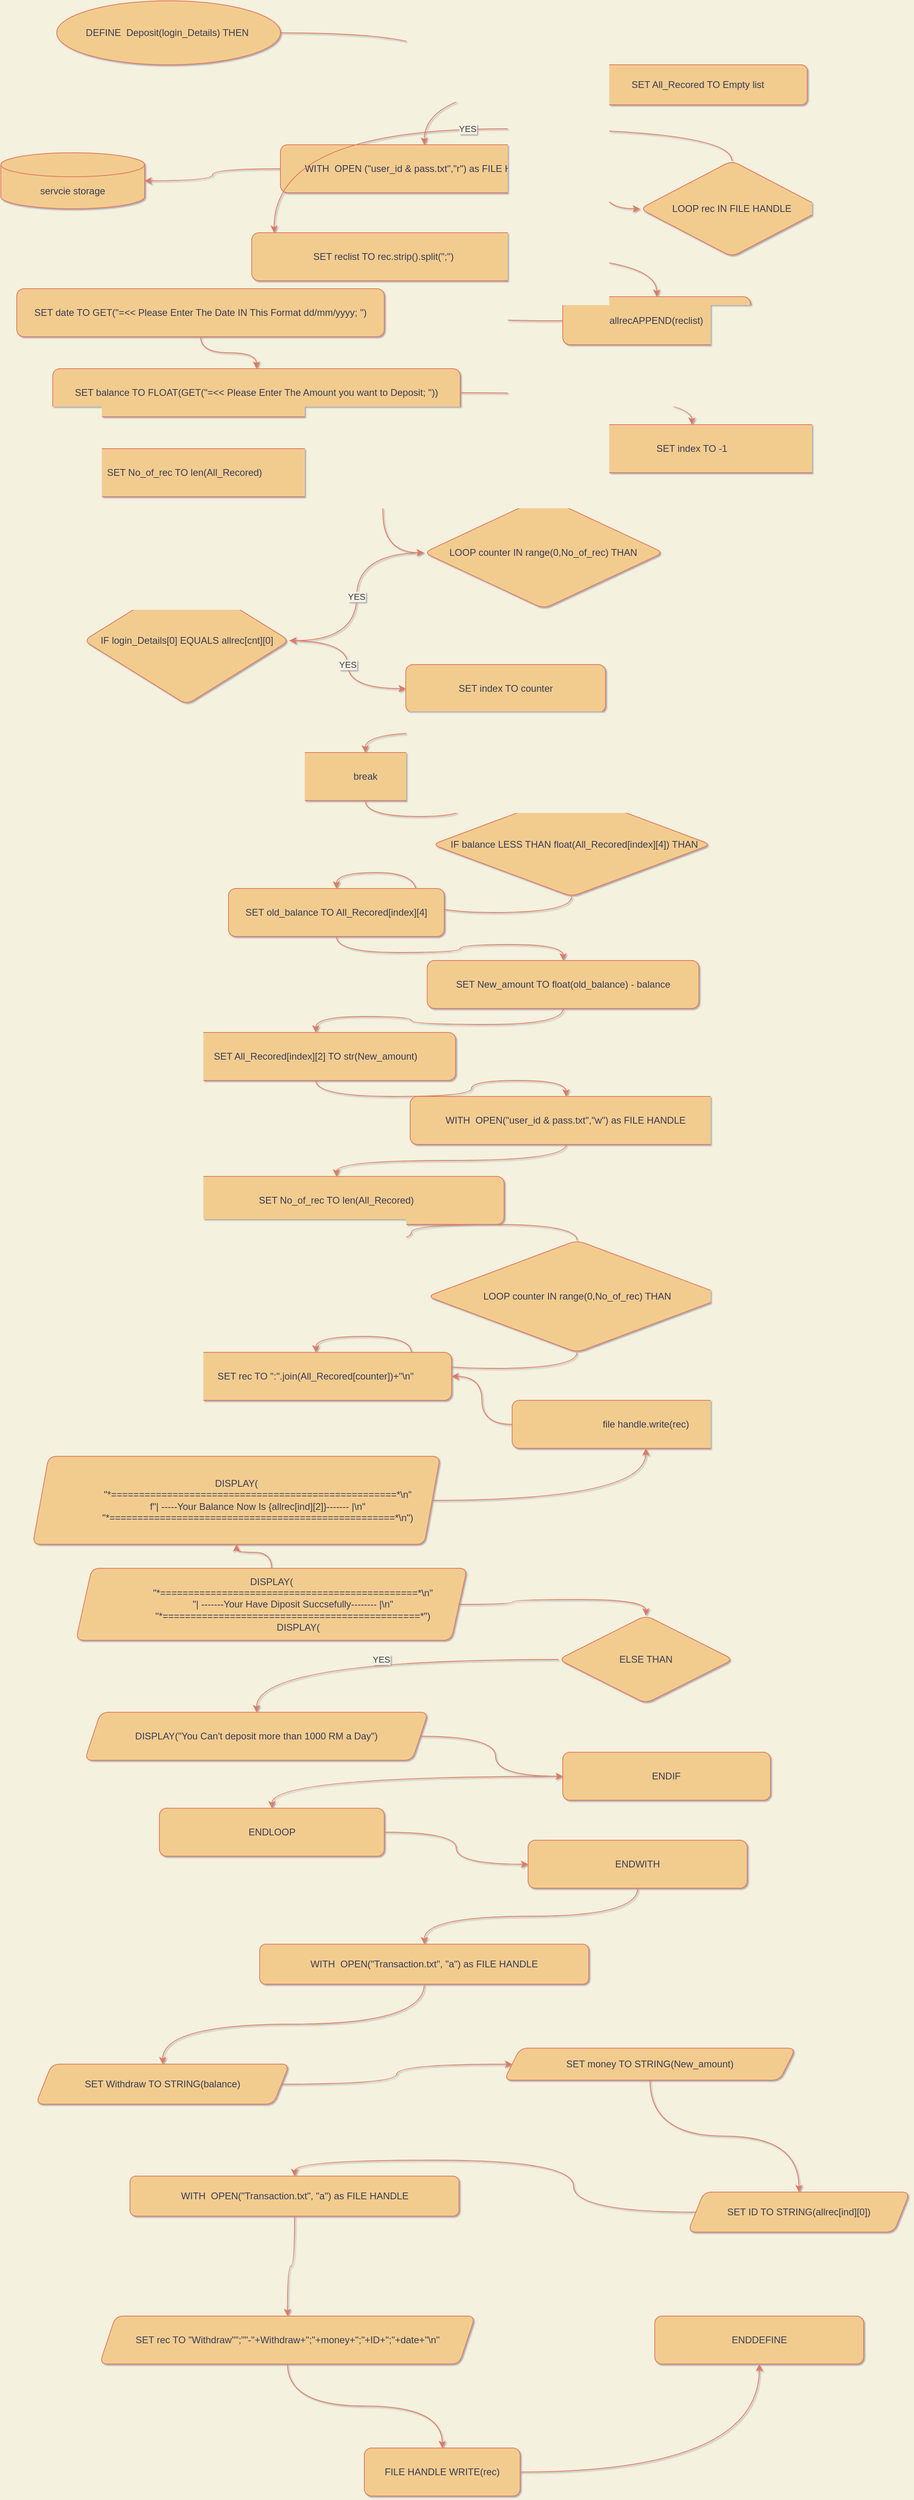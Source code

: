 <mxfile version="15.8.4" type="device"><diagram id="C5RBs43oDa-KdzZeNtuy" name="Page-1"><mxGraphModel dx="1483" dy="-33751" grid="1" gridSize="10" guides="1" tooltips="1" connect="1" arrows="1" fold="1" page="1" pageScale="1" pageWidth="1169" pageHeight="827" background="#F4F1DE" math="0" shadow="1"><root><mxCell id="WIyWlLk6GJQsqaUBKTNV-0"/><mxCell id="WIyWlLk6GJQsqaUBKTNV-1" parent="WIyWlLk6GJQsqaUBKTNV-0"/><mxCell id="BEHiuC4BOJQm5tDHs3dZ-0" style="edgeStyle=orthogonalEdgeStyle;orthogonalLoop=1;jettySize=auto;html=1;labelBackgroundColor=#F4F1DE;strokeColor=#E07A5F;fontColor=#393C56;curved=1;" edge="1" parent="WIyWlLk6GJQsqaUBKTNV-1" source="BEHiuC4BOJQm5tDHs3dZ-51" target="BEHiuC4BOJQm5tDHs3dZ-2"><mxGeometry relative="1" as="geometry"><mxPoint x="286" y="34060" as="sourcePoint"/></mxGeometry></mxCell><mxCell id="BEHiuC4BOJQm5tDHs3dZ-1" style="edgeStyle=orthogonalEdgeStyle;orthogonalLoop=1;jettySize=auto;html=1;labelBackgroundColor=#F4F1DE;strokeColor=#E07A5F;fontColor=#393C56;curved=1;" edge="1" parent="WIyWlLk6GJQsqaUBKTNV-1" source="BEHiuC4BOJQm5tDHs3dZ-2" target="BEHiuC4BOJQm5tDHs3dZ-5"><mxGeometry relative="1" as="geometry"/></mxCell><mxCell id="BEHiuC4BOJQm5tDHs3dZ-2" value="SET All_Recored TO Empty list" style="whiteSpace=wrap;html=1;fillColor=#F2CC8F;strokeColor=#E07A5F;fontColor=#393C56;rounded=1;" vertex="1" parent="WIyWlLk6GJQsqaUBKTNV-1"><mxGeometry x="752.25" y="34880" width="273.12" height="50" as="geometry"/></mxCell><mxCell id="BEHiuC4BOJQm5tDHs3dZ-3" style="edgeStyle=orthogonalEdgeStyle;orthogonalLoop=1;jettySize=auto;html=1;labelBackgroundColor=#F4F1DE;strokeColor=#E07A5F;fontColor=#393C56;curved=1;" edge="1" parent="WIyWlLk6GJQsqaUBKTNV-1" source="BEHiuC4BOJQm5tDHs3dZ-5" target="BEHiuC4BOJQm5tDHs3dZ-12"><mxGeometry relative="1" as="geometry"/></mxCell><mxCell id="BEHiuC4BOJQm5tDHs3dZ-4" style="edgeStyle=orthogonalEdgeStyle;orthogonalLoop=1;jettySize=auto;html=1;labelBackgroundColor=#F4F1DE;strokeColor=#E07A5F;fontColor=#393C56;curved=1;" edge="1" parent="WIyWlLk6GJQsqaUBKTNV-1" source="BEHiuC4BOJQm5tDHs3dZ-5" target="BEHiuC4BOJQm5tDHs3dZ-7"><mxGeometry relative="1" as="geometry"/></mxCell><mxCell id="BEHiuC4BOJQm5tDHs3dZ-5" value="WITH&amp;nbsp; OPEN (&quot;user_id &amp;amp; pass.txt&quot;,&quot;r&quot;) as FILE HANDLE" style="whiteSpace=wrap;html=1;fillColor=#F2CC8F;strokeColor=#E07A5F;fontColor=#393C56;rounded=1;" vertex="1" parent="WIyWlLk6GJQsqaUBKTNV-1"><mxGeometry x="366" y="34980" width="360" height="60" as="geometry"/></mxCell><mxCell id="BEHiuC4BOJQm5tDHs3dZ-6" value="YES" style="edgeStyle=orthogonalEdgeStyle;orthogonalLoop=1;jettySize=auto;html=1;labelBackgroundColor=#F4F1DE;strokeColor=#E07A5F;fontColor=#393C56;curved=1;" edge="1" parent="WIyWlLk6GJQsqaUBKTNV-1" source="BEHiuC4BOJQm5tDHs3dZ-7" target="BEHiuC4BOJQm5tDHs3dZ-9"><mxGeometry relative="1" as="geometry"><Array as="points"><mxPoint x="358" y="34960"/></Array></mxGeometry></mxCell><mxCell id="BEHiuC4BOJQm5tDHs3dZ-7" value="LOOP rec IN FILE HANDLE" style="rhombus;whiteSpace=wrap;html=1;fillColor=#F2CC8F;strokeColor=#E07A5F;fontColor=#393C56;rounded=1;" vertex="1" parent="WIyWlLk6GJQsqaUBKTNV-1"><mxGeometry x="816" y="35000" width="230" height="120" as="geometry"/></mxCell><mxCell id="BEHiuC4BOJQm5tDHs3dZ-8" style="edgeStyle=orthogonalEdgeStyle;orthogonalLoop=1;jettySize=auto;html=1;labelBackgroundColor=#F4F1DE;strokeColor=#E07A5F;fontColor=#393C56;curved=1;" edge="1" parent="WIyWlLk6GJQsqaUBKTNV-1" source="BEHiuC4BOJQm5tDHs3dZ-9" target="BEHiuC4BOJQm5tDHs3dZ-11"><mxGeometry relative="1" as="geometry"/></mxCell><mxCell id="BEHiuC4BOJQm5tDHs3dZ-9" value="SET reclist TO rec.strip().split(&quot;;&quot;)" style="whiteSpace=wrap;html=1;fillColor=#F2CC8F;strokeColor=#E07A5F;fontColor=#393C56;rounded=1;" vertex="1" parent="WIyWlLk6GJQsqaUBKTNV-1"><mxGeometry x="330.11" y="35090" width="330.32" height="60" as="geometry"/></mxCell><mxCell id="BEHiuC4BOJQm5tDHs3dZ-10" style="edgeStyle=orthogonalEdgeStyle;orthogonalLoop=1;jettySize=auto;html=1;labelBackgroundColor=#F4F1DE;strokeColor=#E07A5F;fontColor=#393C56;curved=1;" edge="1" parent="WIyWlLk6GJQsqaUBKTNV-1" source="BEHiuC4BOJQm5tDHs3dZ-11" target="BEHiuC4BOJQm5tDHs3dZ-62"><mxGeometry relative="1" as="geometry"/></mxCell><mxCell id="BEHiuC4BOJQm5tDHs3dZ-11" value="allrecAPPEND(reclist)" style="whiteSpace=wrap;html=1;fillColor=#F2CC8F;strokeColor=#E07A5F;fontColor=#393C56;rounded=1;" vertex="1" parent="WIyWlLk6GJQsqaUBKTNV-1"><mxGeometry x="719.37" y="35170" width="235" height="60" as="geometry"/></mxCell><mxCell id="BEHiuC4BOJQm5tDHs3dZ-12" value="servcie storage" style="shape=cylinder3;whiteSpace=wrap;html=1;boundedLbl=1;backgroundOutline=1;size=15;fillColor=#F2CC8F;strokeColor=#E07A5F;fontColor=#393C56;rounded=1;" vertex="1" parent="WIyWlLk6GJQsqaUBKTNV-1"><mxGeometry x="16" y="34990" width="180" height="70" as="geometry"/></mxCell><mxCell id="BEHiuC4BOJQm5tDHs3dZ-13" style="edgeStyle=orthogonalEdgeStyle;orthogonalLoop=1;jettySize=auto;html=1;labelBackgroundColor=#F4F1DE;strokeColor=#E07A5F;fontColor=#393C56;curved=1;" edge="1" parent="WIyWlLk6GJQsqaUBKTNV-1" source="BEHiuC4BOJQm5tDHs3dZ-14" target="BEHiuC4BOJQm5tDHs3dZ-16"><mxGeometry relative="1" as="geometry"/></mxCell><mxCell id="BEHiuC4BOJQm5tDHs3dZ-14" value="SET balance TO FLOAT(GET(&quot;=&amp;lt;&amp;lt; Please Enter The Amount you want to Deposit; &quot;))" style="whiteSpace=wrap;html=1;fillColor=#F2CC8F;strokeColor=#E07A5F;fontColor=#393C56;rounded=1;" vertex="1" parent="WIyWlLk6GJQsqaUBKTNV-1"><mxGeometry x="81" y="35260" width="510" height="60" as="geometry"/></mxCell><mxCell id="BEHiuC4BOJQm5tDHs3dZ-15" style="edgeStyle=orthogonalEdgeStyle;orthogonalLoop=1;jettySize=auto;html=1;labelBackgroundColor=#F4F1DE;strokeColor=#E07A5F;fontColor=#393C56;curved=1;" edge="1" parent="WIyWlLk6GJQsqaUBKTNV-1" source="BEHiuC4BOJQm5tDHs3dZ-16" target="BEHiuC4BOJQm5tDHs3dZ-18"><mxGeometry relative="1" as="geometry"/></mxCell><mxCell id="BEHiuC4BOJQm5tDHs3dZ-16" value="SET index TO -1" style="whiteSpace=wrap;html=1;fillColor=#F2CC8F;strokeColor=#E07A5F;fontColor=#393C56;rounded=1;" vertex="1" parent="WIyWlLk6GJQsqaUBKTNV-1"><mxGeometry x="666" y="35330" width="430" height="60" as="geometry"/></mxCell><mxCell id="BEHiuC4BOJQm5tDHs3dZ-17" style="edgeStyle=orthogonalEdgeStyle;orthogonalLoop=1;jettySize=auto;html=1;labelBackgroundColor=#F4F1DE;strokeColor=#E07A5F;fontColor=#393C56;curved=1;" edge="1" parent="WIyWlLk6GJQsqaUBKTNV-1" source="BEHiuC4BOJQm5tDHs3dZ-18" target="BEHiuC4BOJQm5tDHs3dZ-20"><mxGeometry relative="1" as="geometry"/></mxCell><mxCell id="BEHiuC4BOJQm5tDHs3dZ-18" value="SET No_of_rec TO len(All_Recored)" style="whiteSpace=wrap;html=1;fillColor=#F2CC8F;strokeColor=#E07A5F;fontColor=#393C56;rounded=1;" vertex="1" parent="WIyWlLk6GJQsqaUBKTNV-1"><mxGeometry x="48.99" y="35360" width="394.02" height="60" as="geometry"/></mxCell><mxCell id="BEHiuC4BOJQm5tDHs3dZ-19" value="YES" style="edgeStyle=orthogonalEdgeStyle;orthogonalLoop=1;jettySize=auto;html=1;labelBackgroundColor=#F4F1DE;strokeColor=#E07A5F;fontColor=#393C56;curved=1;" edge="1" parent="WIyWlLk6GJQsqaUBKTNV-1" source="BEHiuC4BOJQm5tDHs3dZ-20" target="BEHiuC4BOJQm5tDHs3dZ-22"><mxGeometry relative="1" as="geometry"/></mxCell><mxCell id="BEHiuC4BOJQm5tDHs3dZ-20" value="LOOP counter IN range(0,No_of_rec) THAN" style="rhombus;whiteSpace=wrap;html=1;fillColor=#F2CC8F;strokeColor=#E07A5F;fontColor=#393C56;rounded=1;" vertex="1" parent="WIyWlLk6GJQsqaUBKTNV-1"><mxGeometry x="545.47" y="35420" width="300" height="140" as="geometry"/></mxCell><mxCell id="BEHiuC4BOJQm5tDHs3dZ-21" value="YES" style="edgeStyle=orthogonalEdgeStyle;orthogonalLoop=1;jettySize=auto;html=1;labelBackgroundColor=#F4F1DE;strokeColor=#E07A5F;fontColor=#393C56;curved=1;" edge="1" parent="WIyWlLk6GJQsqaUBKTNV-1" source="BEHiuC4BOJQm5tDHs3dZ-22" target="BEHiuC4BOJQm5tDHs3dZ-26"><mxGeometry relative="1" as="geometry"/></mxCell><mxCell id="BEHiuC4BOJQm5tDHs3dZ-22" value="IF login_Details[0] EQUALS allrec[cnt][0]" style="rhombus;whiteSpace=wrap;html=1;fillColor=#F2CC8F;strokeColor=#E07A5F;fontColor=#393C56;rounded=1;" vertex="1" parent="WIyWlLk6GJQsqaUBKTNV-1"><mxGeometry x="119.76" y="35520" width="257.5" height="160" as="geometry"/></mxCell><mxCell id="BEHiuC4BOJQm5tDHs3dZ-23" style="edgeStyle=orthogonalEdgeStyle;orthogonalLoop=1;jettySize=auto;html=1;labelBackgroundColor=#F4F1DE;strokeColor=#E07A5F;fontColor=#393C56;curved=1;" edge="1" parent="WIyWlLk6GJQsqaUBKTNV-1" source="BEHiuC4BOJQm5tDHs3dZ-24" target="BEHiuC4BOJQm5tDHs3dZ-28"><mxGeometry relative="1" as="geometry"/></mxCell><mxCell id="BEHiuC4BOJQm5tDHs3dZ-24" value="break" style="whiteSpace=wrap;html=1;fillColor=#F2CC8F;strokeColor=#E07A5F;fontColor=#393C56;rounded=1;" vertex="1" parent="WIyWlLk6GJQsqaUBKTNV-1"><mxGeometry x="354.55" y="35740" width="234.99" height="60" as="geometry"/></mxCell><mxCell id="BEHiuC4BOJQm5tDHs3dZ-25" style="edgeStyle=orthogonalEdgeStyle;orthogonalLoop=1;jettySize=auto;html=1;labelBackgroundColor=#F4F1DE;strokeColor=#E07A5F;fontColor=#393C56;curved=1;" edge="1" parent="WIyWlLk6GJQsqaUBKTNV-1" source="BEHiuC4BOJQm5tDHs3dZ-26" target="BEHiuC4BOJQm5tDHs3dZ-24"><mxGeometry relative="1" as="geometry"/></mxCell><mxCell id="BEHiuC4BOJQm5tDHs3dZ-26" value="SET index TO counter" style="whiteSpace=wrap;html=1;fillColor=#F2CC8F;strokeColor=#E07A5F;fontColor=#393C56;rounded=1;" vertex="1" parent="WIyWlLk6GJQsqaUBKTNV-1"><mxGeometry x="522.88" y="35630" width="250" height="60" as="geometry"/></mxCell><mxCell id="BEHiuC4BOJQm5tDHs3dZ-27" value="YES" style="edgeStyle=orthogonalEdgeStyle;orthogonalLoop=1;jettySize=auto;html=1;labelBackgroundColor=#F4F1DE;strokeColor=#E07A5F;fontColor=#393C56;curved=1;" edge="1" parent="WIyWlLk6GJQsqaUBKTNV-1" source="BEHiuC4BOJQm5tDHs3dZ-28" target="BEHiuC4BOJQm5tDHs3dZ-30"><mxGeometry relative="1" as="geometry"/></mxCell><mxCell id="BEHiuC4BOJQm5tDHs3dZ-28" value="&amp;nbsp; IF balance LESS THAN float(All_Recored[index][4]) THAN" style="rhombus;whiteSpace=wrap;html=1;fillColor=#F2CC8F;strokeColor=#E07A5F;fontColor=#393C56;rounded=1;" vertex="1" parent="WIyWlLk6GJQsqaUBKTNV-1"><mxGeometry x="556" y="35790" width="348.91" height="130" as="geometry"/></mxCell><mxCell id="BEHiuC4BOJQm5tDHs3dZ-29" style="edgeStyle=orthogonalEdgeStyle;orthogonalLoop=1;jettySize=auto;html=1;labelBackgroundColor=#F4F1DE;strokeColor=#E07A5F;fontColor=#393C56;curved=1;" edge="1" parent="WIyWlLk6GJQsqaUBKTNV-1" source="BEHiuC4BOJQm5tDHs3dZ-30" target="BEHiuC4BOJQm5tDHs3dZ-34"><mxGeometry relative="1" as="geometry"/></mxCell><mxCell id="BEHiuC4BOJQm5tDHs3dZ-30" value="SET old_balance TO All_Recored[index][4]" style="whiteSpace=wrap;html=1;fillColor=#F2CC8F;strokeColor=#E07A5F;fontColor=#393C56;rounded=1;" vertex="1" parent="WIyWlLk6GJQsqaUBKTNV-1"><mxGeometry x="301" y="35910" width="270" height="60" as="geometry"/></mxCell><mxCell id="BEHiuC4BOJQm5tDHs3dZ-31" style="edgeStyle=orthogonalEdgeStyle;orthogonalLoop=1;jettySize=auto;html=1;fontSize=9;labelBackgroundColor=#F4F1DE;strokeColor=#E07A5F;fontColor=#393C56;curved=1;" edge="1" parent="WIyWlLk6GJQsqaUBKTNV-1" source="BEHiuC4BOJQm5tDHs3dZ-32" target="BEHiuC4BOJQm5tDHs3dZ-36"><mxGeometry relative="1" as="geometry"/></mxCell><mxCell id="BEHiuC4BOJQm5tDHs3dZ-32" value="SET All_Recored[index][2] TO str(New_amount)" style="whiteSpace=wrap;html=1;fillColor=#F2CC8F;strokeColor=#E07A5F;fontColor=#393C56;rounded=1;" vertex="1" parent="WIyWlLk6GJQsqaUBKTNV-1"><mxGeometry x="235.22" y="36090" width="350" height="60" as="geometry"/></mxCell><mxCell id="BEHiuC4BOJQm5tDHs3dZ-33" style="edgeStyle=orthogonalEdgeStyle;orthogonalLoop=1;jettySize=auto;html=1;labelBackgroundColor=#F4F1DE;strokeColor=#E07A5F;fontColor=#393C56;curved=1;" edge="1" parent="WIyWlLk6GJQsqaUBKTNV-1" source="BEHiuC4BOJQm5tDHs3dZ-34" target="BEHiuC4BOJQm5tDHs3dZ-32"><mxGeometry relative="1" as="geometry"/></mxCell><mxCell id="BEHiuC4BOJQm5tDHs3dZ-34" value="SET New_amount TO float(old_balance) - balance" style="whiteSpace=wrap;html=1;fillColor=#F2CC8F;strokeColor=#E07A5F;fontColor=#393C56;rounded=1;" vertex="1" parent="WIyWlLk6GJQsqaUBKTNV-1"><mxGeometry x="549.76" y="36000" width="340" height="60" as="geometry"/></mxCell><mxCell id="BEHiuC4BOJQm5tDHs3dZ-35" style="edgeStyle=orthogonalEdgeStyle;orthogonalLoop=1;jettySize=auto;html=1;fontSize=9;labelBackgroundColor=#F4F1DE;strokeColor=#E07A5F;fontColor=#393C56;curved=1;" edge="1" parent="WIyWlLk6GJQsqaUBKTNV-1" source="BEHiuC4BOJQm5tDHs3dZ-36" target="BEHiuC4BOJQm5tDHs3dZ-37"><mxGeometry relative="1" as="geometry"/></mxCell><mxCell id="BEHiuC4BOJQm5tDHs3dZ-36" value="WITH&amp;nbsp; OPEN(&quot;user_id &amp;amp; pass.txt&quot;,&quot;w&quot;) as FILE HANDLE" style="whiteSpace=wrap;html=1;fillColor=#F2CC8F;strokeColor=#E07A5F;fontColor=#393C56;rounded=1;" vertex="1" parent="WIyWlLk6GJQsqaUBKTNV-1"><mxGeometry x="528.35" y="36170" width="390" height="60" as="geometry"/></mxCell><mxCell id="BEHiuC4BOJQm5tDHs3dZ-37" value="SET No_of_rec TO len(All_Recored)" style="whiteSpace=wrap;html=1;fillColor=#F2CC8F;strokeColor=#E07A5F;fontColor=#393C56;rounded=1;" vertex="1" parent="WIyWlLk6GJQsqaUBKTNV-1"><mxGeometry x="226" y="36270" width="420" height="60" as="geometry"/></mxCell><mxCell id="BEHiuC4BOJQm5tDHs3dZ-38" style="edgeStyle=orthogonalEdgeStyle;orthogonalLoop=1;jettySize=auto;html=1;labelBackgroundColor=#F4F1DE;strokeColor=#E07A5F;fontColor=#393C56;curved=1;" edge="1" parent="WIyWlLk6GJQsqaUBKTNV-1" source="BEHiuC4BOJQm5tDHs3dZ-40" target="BEHiuC4BOJQm5tDHs3dZ-37"><mxGeometry relative="1" as="geometry"/></mxCell><mxCell id="BEHiuC4BOJQm5tDHs3dZ-39" value="YES" style="edgeStyle=orthogonalEdgeStyle;orthogonalLoop=1;jettySize=auto;html=1;fontSize=9;labelBackgroundColor=#F4F1DE;strokeColor=#E07A5F;fontColor=#393C56;curved=1;" edge="1" parent="WIyWlLk6GJQsqaUBKTNV-1" source="BEHiuC4BOJQm5tDHs3dZ-40" target="BEHiuC4BOJQm5tDHs3dZ-41"><mxGeometry relative="1" as="geometry"/></mxCell><mxCell id="BEHiuC4BOJQm5tDHs3dZ-40" value="LOOP counter IN range(0,No_of_rec) THAN" style="rhombus;whiteSpace=wrap;html=1;fillColor=#F2CC8F;strokeColor=#E07A5F;fontColor=#393C56;rounded=1;" vertex="1" parent="WIyWlLk6GJQsqaUBKTNV-1"><mxGeometry x="549.76" y="36350" width="375" height="140" as="geometry"/></mxCell><mxCell id="BEHiuC4BOJQm5tDHs3dZ-41" value="SET rec TO &quot;:&quot;.join(All_Recored[counter])+&quot;\n&quot;" style="whiteSpace=wrap;html=1;fillColor=#F2CC8F;strokeColor=#E07A5F;fontColor=#393C56;rounded=1;" vertex="1" parent="WIyWlLk6GJQsqaUBKTNV-1"><mxGeometry x="240.22" y="36490" width="340" height="60" as="geometry"/></mxCell><mxCell id="BEHiuC4BOJQm5tDHs3dZ-42" style="edgeStyle=orthogonalEdgeStyle;orthogonalLoop=1;jettySize=auto;html=1;labelBackgroundColor=#F4F1DE;strokeColor=#E07A5F;fontColor=#393C56;curved=1;" edge="1" parent="WIyWlLk6GJQsqaUBKTNV-1" source="BEHiuC4BOJQm5tDHs3dZ-43" target="BEHiuC4BOJQm5tDHs3dZ-41"><mxGeometry relative="1" as="geometry"/></mxCell><mxCell id="BEHiuC4BOJQm5tDHs3dZ-43" value="file handle.write(rec)" style="whiteSpace=wrap;html=1;fillColor=#F2CC8F;strokeColor=#E07A5F;fontColor=#393C56;rounded=1;" vertex="1" parent="WIyWlLk6GJQsqaUBKTNV-1"><mxGeometry x="656" y="36550" width="334.7" height="60" as="geometry"/></mxCell><mxCell id="BEHiuC4BOJQm5tDHs3dZ-44" style="edgeStyle=orthogonalEdgeStyle;orthogonalLoop=1;jettySize=auto;html=1;entryX=0.5;entryY=0;entryDx=0;entryDy=0;labelBackgroundColor=#F4F1DE;strokeColor=#E07A5F;fontColor=#393C56;curved=1;" edge="1" parent="WIyWlLk6GJQsqaUBKTNV-1" source="BEHiuC4BOJQm5tDHs3dZ-46" target="BEHiuC4BOJQm5tDHs3dZ-50"><mxGeometry relative="1" as="geometry"/></mxCell><mxCell id="BEHiuC4BOJQm5tDHs3dZ-45" style="edgeStyle=orthogonalEdgeStyle;orthogonalLoop=1;jettySize=auto;html=1;entryX=0.5;entryY=1;entryDx=0;entryDy=0;labelBackgroundColor=#F4F1DE;strokeColor=#E07A5F;fontColor=#393C56;curved=1;" edge="1" parent="WIyWlLk6GJQsqaUBKTNV-1" source="BEHiuC4BOJQm5tDHs3dZ-46" target="BEHiuC4BOJQm5tDHs3dZ-48"><mxGeometry relative="1" as="geometry"/></mxCell><mxCell id="BEHiuC4BOJQm5tDHs3dZ-46" value="&lt;div&gt;DISPLAY(&lt;/div&gt;&lt;div&gt;&amp;nbsp; &amp;nbsp; &amp;nbsp; &amp;nbsp; &amp;nbsp; &amp;nbsp; &amp;nbsp; &amp;nbsp; &quot;*==============================================*\n&quot;&lt;/div&gt;&lt;div&gt;&amp;nbsp; &amp;nbsp; &amp;nbsp; &amp;nbsp; &amp;nbsp; &amp;nbsp; &amp;nbsp; &amp;nbsp; &quot;| -------Your Have Diposit Succsefully-------- |\n&quot;&lt;/div&gt;&lt;div&gt;&amp;nbsp; &amp;nbsp; &amp;nbsp; &amp;nbsp; &amp;nbsp; &amp;nbsp; &amp;nbsp; &amp;nbsp; &quot;*==============================================*&quot;)&lt;/div&gt;&lt;div&gt;&amp;nbsp; &amp;nbsp; &amp;nbsp; &amp;nbsp; &amp;nbsp; &amp;nbsp; &amp;nbsp; &amp;nbsp; &amp;nbsp; &amp;nbsp; DISPLAY(&lt;/div&gt;" style="shape=parallelogram;perimeter=parallelogramPerimeter;whiteSpace=wrap;html=1;fixedSize=1;fillColor=#F2CC8F;strokeColor=#E07A5F;fontColor=#393C56;rounded=1;" vertex="1" parent="WIyWlLk6GJQsqaUBKTNV-1"><mxGeometry x="110" y="36760" width="489.75" height="90" as="geometry"/></mxCell><mxCell id="BEHiuC4BOJQm5tDHs3dZ-47" style="edgeStyle=orthogonalEdgeStyle;orthogonalLoop=1;jettySize=auto;html=1;labelBackgroundColor=#F4F1DE;strokeColor=#E07A5F;fontColor=#393C56;curved=1;" edge="1" parent="WIyWlLk6GJQsqaUBKTNV-1" source="BEHiuC4BOJQm5tDHs3dZ-48" target="BEHiuC4BOJQm5tDHs3dZ-43"><mxGeometry relative="1" as="geometry"/></mxCell><mxCell id="BEHiuC4BOJQm5tDHs3dZ-48" value="&lt;div&gt;DISPLAY(&lt;/div&gt;&lt;div&gt;&amp;nbsp; &amp;nbsp; &amp;nbsp; &amp;nbsp; &amp;nbsp; &amp;nbsp; &amp;nbsp; &amp;nbsp; &quot;*===================================================*\n&quot;&lt;/div&gt;&lt;div&gt;&amp;nbsp; &amp;nbsp; &amp;nbsp; &amp;nbsp; &amp;nbsp; &amp;nbsp; &amp;nbsp; &amp;nbsp; f&quot;| -----Your Balance Now Is {allrec[ind][2]}------- |\n&quot;&lt;/div&gt;&lt;div&gt;&amp;nbsp; &amp;nbsp; &amp;nbsp; &amp;nbsp; &amp;nbsp; &amp;nbsp; &amp;nbsp; &amp;nbsp; &quot;*===================================================*\n&quot;)&lt;/div&gt;" style="shape=parallelogram;perimeter=parallelogramPerimeter;whiteSpace=wrap;html=1;fixedSize=1;fillColor=#F2CC8F;strokeColor=#E07A5F;fontColor=#393C56;rounded=1;" vertex="1" parent="WIyWlLk6GJQsqaUBKTNV-1"><mxGeometry x="56" y="36620" width="510" height="110" as="geometry"/></mxCell><mxCell id="BEHiuC4BOJQm5tDHs3dZ-49" value="YES" style="edgeStyle=orthogonalEdgeStyle;orthogonalLoop=1;jettySize=auto;html=1;labelBackgroundColor=#F4F1DE;strokeColor=#E07A5F;fontColor=#393C56;curved=1;" edge="1" parent="WIyWlLk6GJQsqaUBKTNV-1" source="BEHiuC4BOJQm5tDHs3dZ-50" target="BEHiuC4BOJQm5tDHs3dZ-53"><mxGeometry relative="1" as="geometry"/></mxCell><mxCell id="BEHiuC4BOJQm5tDHs3dZ-50" value="ELSE THAN" style="rhombus;whiteSpace=wrap;html=1;fillColor=#F2CC8F;strokeColor=#E07A5F;fontColor=#393C56;rounded=1;" vertex="1" parent="WIyWlLk6GJQsqaUBKTNV-1"><mxGeometry x="713.98" y="36819" width="218.75" height="110" as="geometry"/></mxCell><mxCell id="BEHiuC4BOJQm5tDHs3dZ-51" value="DEFINE&amp;nbsp; Deposit(login_Details) THEN&amp;nbsp;" style="ellipse;whiteSpace=wrap;html=1;shadow=0;fillColor=#F2CC8F;strokeColor=#E07A5F;fontColor=#393C56;rounded=1;" vertex="1" parent="WIyWlLk6GJQsqaUBKTNV-1"><mxGeometry x="86" y="34800" width="280" height="80" as="geometry"/></mxCell><mxCell id="BEHiuC4BOJQm5tDHs3dZ-52" style="edgeStyle=orthogonalEdgeStyle;orthogonalLoop=1;jettySize=auto;html=1;labelBackgroundColor=#F4F1DE;strokeColor=#E07A5F;fontColor=#393C56;curved=1;" edge="1" parent="WIyWlLk6GJQsqaUBKTNV-1" source="BEHiuC4BOJQm5tDHs3dZ-53" target="BEHiuC4BOJQm5tDHs3dZ-59"><mxGeometry relative="1" as="geometry"/></mxCell><mxCell id="BEHiuC4BOJQm5tDHs3dZ-53" value="DISPLAY(&quot;You Can't deposit more than 1000 RM a Day&quot;)" style="shape=parallelogram;perimeter=parallelogramPerimeter;whiteSpace=wrap;html=1;fixedSize=1;fillColor=#F2CC8F;strokeColor=#E07A5F;fontColor=#393C56;rounded=1;" vertex="1" parent="WIyWlLk6GJQsqaUBKTNV-1"><mxGeometry x="121" y="36940" width="430" height="60" as="geometry"/></mxCell><mxCell id="BEHiuC4BOJQm5tDHs3dZ-54" style="edgeStyle=orthogonalEdgeStyle;orthogonalLoop=1;jettySize=auto;html=1;labelBackgroundColor=#F4F1DE;strokeColor=#E07A5F;fontColor=#393C56;curved=1;" edge="1" parent="WIyWlLk6GJQsqaUBKTNV-1" source="BEHiuC4BOJQm5tDHs3dZ-55" target="BEHiuC4BOJQm5tDHs3dZ-57"><mxGeometry relative="1" as="geometry"/></mxCell><mxCell id="BEHiuC4BOJQm5tDHs3dZ-55" value="ENDLOOP" style="whiteSpace=wrap;html=1;fillColor=#F2CC8F;strokeColor=#E07A5F;fontColor=#393C56;rounded=1;" vertex="1" parent="WIyWlLk6GJQsqaUBKTNV-1"><mxGeometry x="214.55" y="37060" width="281.45" height="60" as="geometry"/></mxCell><mxCell id="BEHiuC4BOJQm5tDHs3dZ-56" style="edgeStyle=orthogonalEdgeStyle;orthogonalLoop=1;jettySize=auto;html=1;labelBackgroundColor=#F4F1DE;strokeColor=#E07A5F;fontColor=#393C56;curved=1;" edge="1" parent="WIyWlLk6GJQsqaUBKTNV-1" source="BEHiuC4BOJQm5tDHs3dZ-57" target="BEHiuC4BOJQm5tDHs3dZ-64"><mxGeometry relative="1" as="geometry"/></mxCell><mxCell id="BEHiuC4BOJQm5tDHs3dZ-57" value="ENDWITH" style="whiteSpace=wrap;html=1;fillColor=#F2CC8F;strokeColor=#E07A5F;fontColor=#393C56;rounded=1;" vertex="1" parent="WIyWlLk6GJQsqaUBKTNV-1"><mxGeometry x="676" y="37100" width="274.22" height="60" as="geometry"/></mxCell><mxCell id="BEHiuC4BOJQm5tDHs3dZ-58" style="edgeStyle=orthogonalEdgeStyle;orthogonalLoop=1;jettySize=auto;html=1;labelBackgroundColor=#F4F1DE;strokeColor=#E07A5F;fontColor=#393C56;curved=1;" edge="1" parent="WIyWlLk6GJQsqaUBKTNV-1" source="BEHiuC4BOJQm5tDHs3dZ-59" target="BEHiuC4BOJQm5tDHs3dZ-55"><mxGeometry relative="1" as="geometry"/></mxCell><mxCell id="BEHiuC4BOJQm5tDHs3dZ-59" value="ENDIF" style="whiteSpace=wrap;html=1;fillColor=#F2CC8F;strokeColor=#E07A5F;fontColor=#393C56;rounded=1;" vertex="1" parent="WIyWlLk6GJQsqaUBKTNV-1"><mxGeometry x="719.37" y="36990" width="260" height="60" as="geometry"/></mxCell><mxCell id="BEHiuC4BOJQm5tDHs3dZ-60" value="ENDDEFINE" style="whiteSpace=wrap;html=1;fillColor=#F2CC8F;strokeColor=#E07A5F;fontColor=#393C56;rounded=1;" vertex="1" parent="WIyWlLk6GJQsqaUBKTNV-1"><mxGeometry x="834.55" y="37695" width="261.45" height="60" as="geometry"/></mxCell><mxCell id="BEHiuC4BOJQm5tDHs3dZ-61" style="edgeStyle=orthogonalEdgeStyle;orthogonalLoop=1;jettySize=auto;html=1;labelBackgroundColor=#F4F1DE;strokeColor=#E07A5F;fontColor=#393C56;curved=1;" edge="1" parent="WIyWlLk6GJQsqaUBKTNV-1" source="BEHiuC4BOJQm5tDHs3dZ-62" target="BEHiuC4BOJQm5tDHs3dZ-14"><mxGeometry relative="1" as="geometry"/></mxCell><mxCell id="BEHiuC4BOJQm5tDHs3dZ-62" value="SET date TO GET(&quot;=&amp;lt;&amp;lt; Please Enter The Date IN This Format dd/mm/yyyy; &quot;)" style="whiteSpace=wrap;html=1;shadow=0;fillColor=#F2CC8F;strokeColor=#E07A5F;fontColor=#393C56;rounded=1;" vertex="1" parent="WIyWlLk6GJQsqaUBKTNV-1"><mxGeometry x="36" y="35160" width="460" height="60" as="geometry"/></mxCell><mxCell id="BEHiuC4BOJQm5tDHs3dZ-63" value="" style="edgeStyle=orthogonalEdgeStyle;orthogonalLoop=1;jettySize=auto;html=1;labelBackgroundColor=#F4F1DE;strokeColor=#E07A5F;fontColor=#393C56;curved=1;" edge="1" parent="WIyWlLk6GJQsqaUBKTNV-1" source="BEHiuC4BOJQm5tDHs3dZ-64" target="BEHiuC4BOJQm5tDHs3dZ-66"><mxGeometry relative="1" as="geometry"/></mxCell><mxCell id="BEHiuC4BOJQm5tDHs3dZ-64" value="WITH&amp;nbsp; OPEN(&quot;Transaction.txt&quot;, &quot;a&quot;) as FILE HANDLE" style="whiteSpace=wrap;html=1;shadow=0;fillColor=#F2CC8F;strokeColor=#E07A5F;fontColor=#393C56;rounded=1;" vertex="1" parent="WIyWlLk6GJQsqaUBKTNV-1"><mxGeometry x="340.06" y="37230" width="411.88" height="50" as="geometry"/></mxCell><mxCell id="BEHiuC4BOJQm5tDHs3dZ-65" value="" style="edgeStyle=orthogonalEdgeStyle;orthogonalLoop=1;jettySize=auto;html=1;labelBackgroundColor=#F4F1DE;strokeColor=#E07A5F;fontColor=#393C56;curved=1;" edge="1" parent="WIyWlLk6GJQsqaUBKTNV-1" source="BEHiuC4BOJQm5tDHs3dZ-66" target="BEHiuC4BOJQm5tDHs3dZ-68"><mxGeometry relative="1" as="geometry"/></mxCell><mxCell id="BEHiuC4BOJQm5tDHs3dZ-66" value="SET Withdraw TO STRING(balance)" style="shape=parallelogram;perimeter=parallelogramPerimeter;whiteSpace=wrap;html=1;fixedSize=1;shadow=0;fillColor=#F2CC8F;strokeColor=#E07A5F;fontColor=#393C56;rounded=1;" vertex="1" parent="WIyWlLk6GJQsqaUBKTNV-1"><mxGeometry x="59.81" y="37380" width="317.45" height="50" as="geometry"/></mxCell><mxCell id="BEHiuC4BOJQm5tDHs3dZ-67" style="edgeStyle=orthogonalEdgeStyle;orthogonalLoop=1;jettySize=auto;html=1;labelBackgroundColor=#F4F1DE;strokeColor=#E07A5F;fontColor=#393C56;curved=1;" edge="1" parent="WIyWlLk6GJQsqaUBKTNV-1" source="BEHiuC4BOJQm5tDHs3dZ-68" target="BEHiuC4BOJQm5tDHs3dZ-70"><mxGeometry relative="1" as="geometry"/></mxCell><mxCell id="BEHiuC4BOJQm5tDHs3dZ-68" value="SET money TO STRING(New_amount)" style="shape=parallelogram;perimeter=parallelogramPerimeter;whiteSpace=wrap;html=1;fixedSize=1;shadow=0;fillColor=#F2CC8F;strokeColor=#E07A5F;fontColor=#393C56;rounded=1;" vertex="1" parent="WIyWlLk6GJQsqaUBKTNV-1"><mxGeometry x="646" y="37360" width="365" height="40" as="geometry"/></mxCell><mxCell id="BEHiuC4BOJQm5tDHs3dZ-69" style="edgeStyle=orthogonalEdgeStyle;orthogonalLoop=1;jettySize=auto;html=1;entryX=0.5;entryY=0;entryDx=0;entryDy=0;labelBackgroundColor=#F4F1DE;strokeColor=#E07A5F;fontColor=#393C56;curved=1;" edge="1" parent="WIyWlLk6GJQsqaUBKTNV-1" source="BEHiuC4BOJQm5tDHs3dZ-70" target="BEHiuC4BOJQm5tDHs3dZ-72"><mxGeometry relative="1" as="geometry"/></mxCell><mxCell id="BEHiuC4BOJQm5tDHs3dZ-70" value="SET ID TO STRING(allrec[ind][0])" style="shape=parallelogram;perimeter=parallelogramPerimeter;whiteSpace=wrap;html=1;fixedSize=1;shadow=0;fillColor=#F2CC8F;strokeColor=#E07A5F;fontColor=#393C56;rounded=1;" vertex="1" parent="WIyWlLk6GJQsqaUBKTNV-1"><mxGeometry x="876" y="37540" width="277.89" height="50" as="geometry"/></mxCell><mxCell id="BEHiuC4BOJQm5tDHs3dZ-71" value="" style="edgeStyle=orthogonalEdgeStyle;orthogonalLoop=1;jettySize=auto;html=1;labelBackgroundColor=#F4F1DE;strokeColor=#E07A5F;fontColor=#393C56;curved=1;" edge="1" parent="WIyWlLk6GJQsqaUBKTNV-1" source="BEHiuC4BOJQm5tDHs3dZ-72" target="BEHiuC4BOJQm5tDHs3dZ-74"><mxGeometry relative="1" as="geometry"/></mxCell><mxCell id="BEHiuC4BOJQm5tDHs3dZ-72" value="WITH&amp;nbsp; OPEN(&quot;Transaction.txt&quot;, &quot;a&quot;) as FILE HANDLE" style="whiteSpace=wrap;html=1;shadow=0;fillColor=#F2CC8F;strokeColor=#E07A5F;fontColor=#393C56;rounded=1;" vertex="1" parent="WIyWlLk6GJQsqaUBKTNV-1"><mxGeometry x="177.66" y="37520" width="411.88" height="50" as="geometry"/></mxCell><mxCell id="BEHiuC4BOJQm5tDHs3dZ-73" value="" style="edgeStyle=orthogonalEdgeStyle;orthogonalLoop=1;jettySize=auto;html=1;labelBackgroundColor=#F4F1DE;strokeColor=#E07A5F;fontColor=#393C56;curved=1;" edge="1" parent="WIyWlLk6GJQsqaUBKTNV-1" source="BEHiuC4BOJQm5tDHs3dZ-74" target="BEHiuC4BOJQm5tDHs3dZ-76"><mxGeometry relative="1" as="geometry"/></mxCell><mxCell id="BEHiuC4BOJQm5tDHs3dZ-74" value="SET rec TO &quot;Withdraw&quot;&quot;;&quot;&quot;-&quot;+Withdraw+&quot;;&quot;+money+&quot;;&quot;+ID+&quot;;&quot;+date+&quot;\n&quot;" style="shape=parallelogram;perimeter=parallelogramPerimeter;whiteSpace=wrap;html=1;fixedSize=1;shadow=0;fillColor=#F2CC8F;strokeColor=#E07A5F;fontColor=#393C56;rounded=1;" vertex="1" parent="WIyWlLk6GJQsqaUBKTNV-1"><mxGeometry x="139.75" y="37695" width="470" height="60" as="geometry"/></mxCell><mxCell id="BEHiuC4BOJQm5tDHs3dZ-75" style="edgeStyle=orthogonalEdgeStyle;orthogonalLoop=1;jettySize=auto;html=1;labelBackgroundColor=#F4F1DE;strokeColor=#E07A5F;fontColor=#393C56;curved=1;" edge="1" parent="WIyWlLk6GJQsqaUBKTNV-1" source="BEHiuC4BOJQm5tDHs3dZ-76" target="BEHiuC4BOJQm5tDHs3dZ-60"><mxGeometry relative="1" as="geometry"/></mxCell><mxCell id="BEHiuC4BOJQm5tDHs3dZ-76" value="FILE HANDLE WRITE(rec)" style="whiteSpace=wrap;html=1;shadow=0;fillColor=#F2CC8F;strokeColor=#E07A5F;fontColor=#393C56;rounded=1;" vertex="1" parent="WIyWlLk6GJQsqaUBKTNV-1"><mxGeometry x="471" y="37860" width="195" height="60" as="geometry"/></mxCell></root></mxGraphModel></diagram></mxfile>